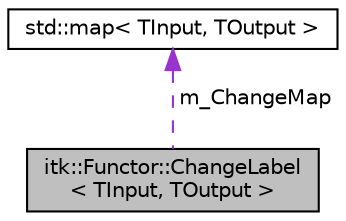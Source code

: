 digraph "itk::Functor::ChangeLabel&lt; TInput, TOutput &gt;"
{
 // LATEX_PDF_SIZE
  edge [fontname="Helvetica",fontsize="10",labelfontname="Helvetica",labelfontsize="10"];
  node [fontname="Helvetica",fontsize="10",shape=record];
  Node1 [label="itk::Functor::ChangeLabel\l\< TInput, TOutput \>",height=0.2,width=0.4,color="black", fillcolor="grey75", style="filled", fontcolor="black",tooltip=" "];
  Node2 -> Node1 [dir="back",color="darkorchid3",fontsize="10",style="dashed",label=" m_ChangeMap" ,fontname="Helvetica"];
  Node2 [label="std::map\< TInput, TOutput \>",height=0.2,width=0.4,color="black", fillcolor="white", style="filled",tooltip=" "];
}
